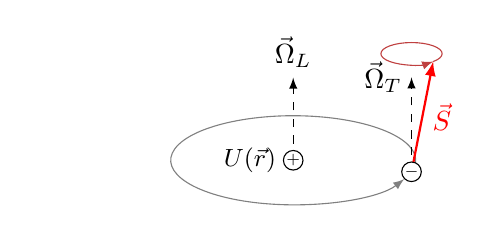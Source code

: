 \begingroup
\usetikzlibrary{3d}
\usetikzlibrary{fadings}
\begin{tikzpicture}[
  x={(-1.1cm,-0.4cm)},
  y={(+1.1cm,-0.4cm)},
  z={(0cm,1.5cm)},
]
\draw[-latex,thin,gray] (-0.5,0.866,0) arc[start angle=120, end angle=470, x radius=1, y radius=1];
\draw[-latex,thin,red!50!gray] (-0.5,1.116,1) arc [start angle=90,end angle=450,x radius=0.25,y radius=0.25];
\draw[-latex,thin,dashed] (-0.5,0.866,0) -- ++(0,0,0.8) node[left] {$\vec \Omega_T$};
\draw[-latex,thin,dashed] (0,0,0) -- ++(0,0,0.7) node[above] {$\vec \Omega_L$};
\draw[-latex,thick,red] (-0.5,0.866,0) -- ++(0,0.25,1) node[midway,right] {$\vec S$};
\node at (0.25,-0.25,0) {\small{$U(\vec r)$}};
\node[draw=black,thin,fill=white,inner sep=0.25em,circle] at (0,0,0) {};
\node at (0,0,0) {\tiny{$+$}};
\node[draw=black,thin,fill=white,inner sep=0.25em,circle] at (-0.5,0.866,0) {};
\node at (-0.5,0.866,0) {\tiny{$-$}};
\end{tikzpicture}
\endgroup
